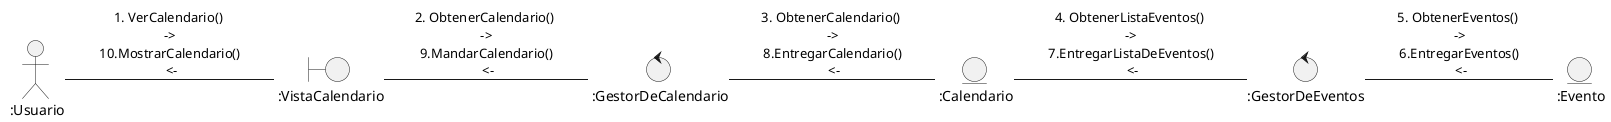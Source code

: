 @startuml UC13 Revisar Calendario
left to right direction

Actor " :Usuario" as user

boundary " :VistaCalendario" as IC

control " :GestorDeCalendario" as CC

entity " :Calendario" as C
entity " :Evento" as E 
control ":GestorDeEventos" as GE
user -- IC: "1. VerCalendario() \n -> \n 10.MostrarCalendario() \n <-"
IC -- CC: "2. ObtenerCalendario() \n -> \n 9.MandarCalendario() \n <-"
CC -- C: "3. ObtenerCalendario() \n -> \n 8.EntregarCalendario() \n <-"

GE -- E : "5. ObtenerEventos() \n -> \n 6.EntregarEventos() \n <-"
C -- GE: "4. ObtenerListaEventos() \n -> \n 7.EntregarListaDeEventos() \n <-"

@enduml